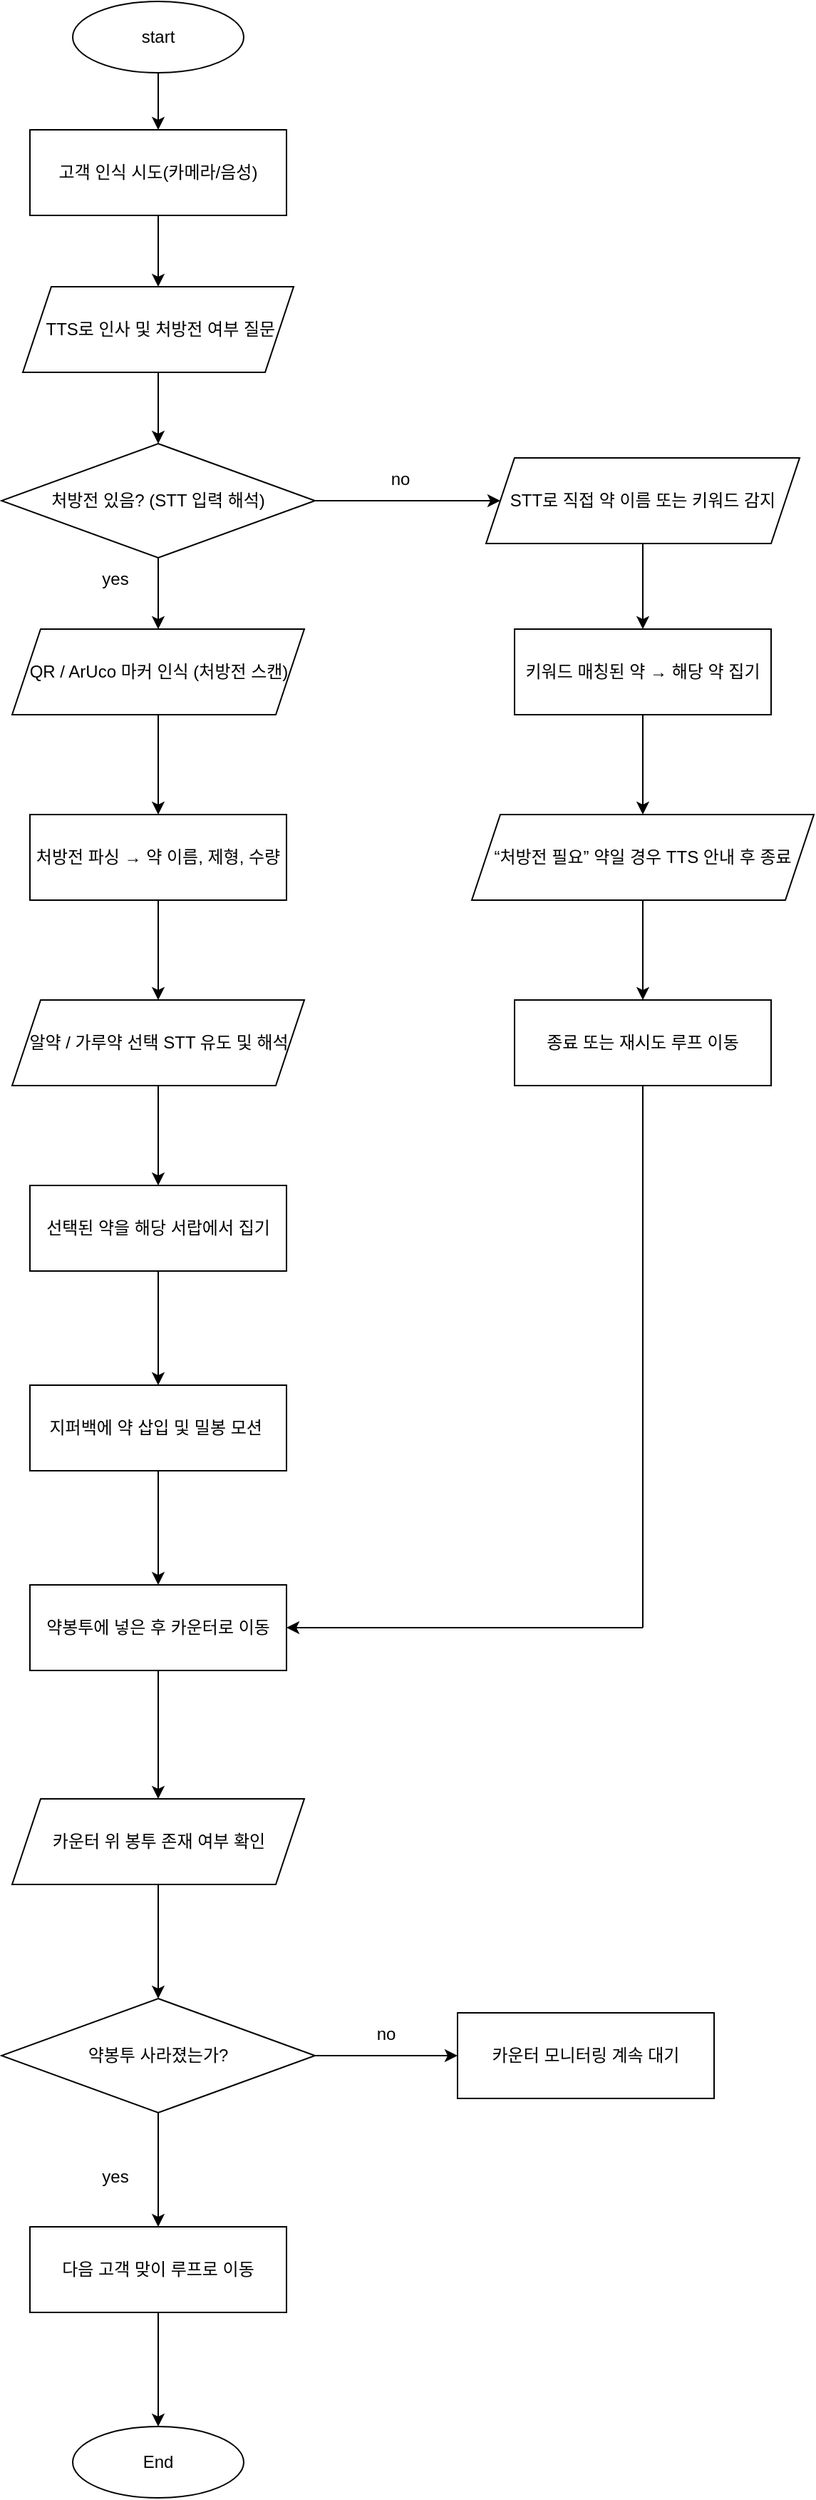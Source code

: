 <mxfile>
    <diagram id="zte6P2qXKES2HCtuZe63" name="Page-1">
        <mxGraphModel dx="682" dy="766" grid="1" gridSize="10" guides="1" tooltips="1" connect="1" arrows="1" fold="1" page="1" pageScale="1" pageWidth="850" pageHeight="1100" math="0" shadow="0">
            <root>
                <mxCell id="0"/>
                <mxCell id="1" parent="0"/>
                <mxCell id="17" value="" style="edgeStyle=none;html=1;" edge="1" parent="1" source="2" target="3">
                    <mxGeometry relative="1" as="geometry"/>
                </mxCell>
                <mxCell id="2" value="start" style="ellipse;whiteSpace=wrap;html=1;" vertex="1" parent="1">
                    <mxGeometry x="340" y="20" width="120" height="50" as="geometry"/>
                </mxCell>
                <mxCell id="18" value="" style="edgeStyle=none;html=1;" edge="1" parent="1" source="3" target="4">
                    <mxGeometry relative="1" as="geometry"/>
                </mxCell>
                <mxCell id="3" value="고객 인식 시도(카메라/음성)" style="rounded=0;whiteSpace=wrap;html=1;" vertex="1" parent="1">
                    <mxGeometry x="310" y="110" width="180" height="60" as="geometry"/>
                </mxCell>
                <mxCell id="19" value="" style="edgeStyle=none;html=1;" edge="1" parent="1" source="4" target="5">
                    <mxGeometry relative="1" as="geometry"/>
                </mxCell>
                <mxCell id="4" value="&amp;nbsp;TTS로 인사 및 처방전 여부 질문" style="shape=parallelogram;perimeter=parallelogramPerimeter;whiteSpace=wrap;html=1;fixedSize=1;" vertex="1" parent="1">
                    <mxGeometry x="305" y="220" width="190" height="60" as="geometry"/>
                </mxCell>
                <mxCell id="20" value="" style="edgeStyle=none;html=1;" edge="1" parent="1" source="5" target="6">
                    <mxGeometry relative="1" as="geometry"/>
                </mxCell>
                <mxCell id="5" value="처방전 있음? (STT 입력 해석)" style="rhombus;whiteSpace=wrap;html=1;" vertex="1" parent="1">
                    <mxGeometry x="290" y="330" width="220" height="80" as="geometry"/>
                </mxCell>
                <mxCell id="22" value="" style="edgeStyle=none;html=1;" edge="1" parent="1" source="6" target="7">
                    <mxGeometry relative="1" as="geometry"/>
                </mxCell>
                <mxCell id="6" value="QR / ArUco 마커 인식 (처방전 스캔)" style="shape=parallelogram;perimeter=parallelogramPerimeter;whiteSpace=wrap;html=1;fixedSize=1;" vertex="1" parent="1">
                    <mxGeometry x="297.5" y="460" width="205" height="60" as="geometry"/>
                </mxCell>
                <mxCell id="23" value="" style="edgeStyle=none;html=1;" edge="1" parent="1" source="7" target="8">
                    <mxGeometry relative="1" as="geometry"/>
                </mxCell>
                <mxCell id="7" value="처방전 파싱 → 약 이름, 제형, 수량" style="rounded=0;whiteSpace=wrap;html=1;" vertex="1" parent="1">
                    <mxGeometry x="310" y="590" width="180" height="60" as="geometry"/>
                </mxCell>
                <mxCell id="24" value="" style="edgeStyle=none;html=1;" edge="1" parent="1" source="8" target="9">
                    <mxGeometry relative="1" as="geometry"/>
                </mxCell>
                <mxCell id="8" value="알약 / 가루약 선택 STT 유도 및 해석" style="shape=parallelogram;perimeter=parallelogramPerimeter;whiteSpace=wrap;html=1;fixedSize=1;" vertex="1" parent="1">
                    <mxGeometry x="297.5" y="720" width="205" height="60" as="geometry"/>
                </mxCell>
                <mxCell id="25" value="" style="edgeStyle=none;html=1;" edge="1" parent="1" source="9" target="10">
                    <mxGeometry relative="1" as="geometry"/>
                </mxCell>
                <mxCell id="9" value="선택된 약을 해당 서랍에서 집기" style="rounded=0;whiteSpace=wrap;html=1;" vertex="1" parent="1">
                    <mxGeometry x="310" y="850" width="180" height="60" as="geometry"/>
                </mxCell>
                <mxCell id="26" value="" style="edgeStyle=none;html=1;" edge="1" parent="1" source="10" target="11">
                    <mxGeometry relative="1" as="geometry"/>
                </mxCell>
                <mxCell id="10" value="지퍼백에 약 삽입 및 밀봉 모션&amp;nbsp;" style="rounded=0;whiteSpace=wrap;html=1;" vertex="1" parent="1">
                    <mxGeometry x="310" y="990" width="180" height="60" as="geometry"/>
                </mxCell>
                <mxCell id="27" value="" style="edgeStyle=none;html=1;" edge="1" parent="1" source="11" target="12">
                    <mxGeometry relative="1" as="geometry"/>
                </mxCell>
                <mxCell id="11" value="약봉투에 넣은 후 카운터로 이동" style="rounded=0;whiteSpace=wrap;html=1;" vertex="1" parent="1">
                    <mxGeometry x="310" y="1130" width="180" height="60" as="geometry"/>
                </mxCell>
                <mxCell id="28" value="" style="edgeStyle=none;html=1;" edge="1" parent="1" source="12" target="13">
                    <mxGeometry relative="1" as="geometry"/>
                </mxCell>
                <mxCell id="12" value="카운터 위 봉투 존재 여부 확인" style="shape=parallelogram;perimeter=parallelogramPerimeter;whiteSpace=wrap;html=1;fixedSize=1;" vertex="1" parent="1">
                    <mxGeometry x="297.5" y="1280" width="205" height="60" as="geometry"/>
                </mxCell>
                <mxCell id="13" value="약봉투 사라졌는가?" style="rhombus;whiteSpace=wrap;html=1;" vertex="1" parent="1">
                    <mxGeometry x="290" y="1420" width="220" height="80" as="geometry"/>
                </mxCell>
                <mxCell id="16" value="End" style="ellipse;whiteSpace=wrap;html=1;" vertex="1" parent="1">
                    <mxGeometry x="340" y="1720" width="120" height="50" as="geometry"/>
                </mxCell>
                <mxCell id="21" value="yes" style="text;html=1;align=center;verticalAlign=middle;whiteSpace=wrap;rounded=0;" vertex="1" parent="1">
                    <mxGeometry x="340" y="410" width="60" height="30" as="geometry"/>
                </mxCell>
                <mxCell id="33" value="" style="group" vertex="1" connectable="0" parent="1">
                    <mxGeometry x="310" y="1500" width="390" height="160" as="geometry"/>
                </mxCell>
                <mxCell id="14" value="다음 고객 맞이 루프로 이동" style="rounded=0;whiteSpace=wrap;html=1;" vertex="1" parent="33">
                    <mxGeometry y="80" width="180" height="60" as="geometry"/>
                </mxCell>
                <mxCell id="31" value="" style="endArrow=classic;html=1;" edge="1" parent="33" target="14">
                    <mxGeometry width="50" height="50" relative="1" as="geometry">
                        <mxPoint x="90" as="sourcePoint"/>
                        <mxPoint x="190" y="40" as="targetPoint"/>
                    </mxGeometry>
                </mxCell>
                <mxCell id="34" value="yes" style="text;html=1;align=center;verticalAlign=middle;whiteSpace=wrap;rounded=0;" vertex="1" parent="33">
                    <mxGeometry x="30" y="30" width="60" height="30" as="geometry"/>
                </mxCell>
                <mxCell id="32" value="" style="endArrow=classic;html=1;" edge="1" parent="33">
                    <mxGeometry width="50" height="50" relative="1" as="geometry">
                        <mxPoint x="200" y="-40" as="sourcePoint"/>
                        <mxPoint x="300" y="-40" as="targetPoint"/>
                    </mxGeometry>
                </mxCell>
                <mxCell id="15" value="카운터 모니터링 계속 대기" style="rounded=0;whiteSpace=wrap;html=1;" vertex="1" parent="1">
                    <mxGeometry x="610" y="1430" width="180" height="60" as="geometry"/>
                </mxCell>
                <mxCell id="38" value="no" style="text;html=1;align=center;verticalAlign=middle;whiteSpace=wrap;rounded=0;" vertex="1" parent="1">
                    <mxGeometry x="530" y="1430" width="60" height="30" as="geometry"/>
                </mxCell>
                <mxCell id="40" value="" style="edgeStyle=none;html=1;" edge="1" parent="1" source="14" target="16">
                    <mxGeometry relative="1" as="geometry"/>
                </mxCell>
                <mxCell id="48" value="" style="edgeStyle=none;html=1;" edge="1" parent="1" source="41" target="47">
                    <mxGeometry relative="1" as="geometry"/>
                </mxCell>
                <mxCell id="41" value="STT로 직접 약 이름 또는 키워드 감지" style="shape=parallelogram;perimeter=parallelogramPerimeter;whiteSpace=wrap;html=1;fixedSize=1;" vertex="1" parent="1">
                    <mxGeometry x="630" y="340" width="220" height="60" as="geometry"/>
                </mxCell>
                <mxCell id="42" value="" style="endArrow=classic;html=1;entryX=0;entryY=0.5;entryDx=0;entryDy=0;" edge="1" parent="1" target="41">
                    <mxGeometry width="50" height="50" relative="1" as="geometry">
                        <mxPoint x="510" y="370" as="sourcePoint"/>
                        <mxPoint x="600" y="370" as="targetPoint"/>
                    </mxGeometry>
                </mxCell>
                <mxCell id="44" value="no" style="text;html=1;align=center;verticalAlign=middle;whiteSpace=wrap;rounded=0;" vertex="1" parent="1">
                    <mxGeometry x="540" y="340" width="60" height="30" as="geometry"/>
                </mxCell>
                <mxCell id="50" value="" style="edgeStyle=none;html=1;" edge="1" parent="1" source="47" target="49">
                    <mxGeometry relative="1" as="geometry"/>
                </mxCell>
                <mxCell id="47" value="키워드 매칭된 약 → 해당 약 집기" style="rounded=0;whiteSpace=wrap;html=1;" vertex="1" parent="1">
                    <mxGeometry x="650" y="460" width="180" height="60" as="geometry"/>
                </mxCell>
                <mxCell id="52" value="" style="edgeStyle=none;html=1;" edge="1" parent="1" source="49" target="51">
                    <mxGeometry relative="1" as="geometry"/>
                </mxCell>
                <mxCell id="49" value="“처방전 필요” 약일 경우 TTS 안내 후 종료" style="shape=parallelogram;perimeter=parallelogramPerimeter;whiteSpace=wrap;html=1;fixedSize=1;" vertex="1" parent="1">
                    <mxGeometry x="620" y="590" width="240" height="60" as="geometry"/>
                </mxCell>
                <mxCell id="51" value="종료 또는 재시도 루프 이동" style="rounded=0;whiteSpace=wrap;html=1;" vertex="1" parent="1">
                    <mxGeometry x="650" y="720" width="180" height="60" as="geometry"/>
                </mxCell>
                <mxCell id="54" value="" style="endArrow=none;html=1;" edge="1" parent="1">
                    <mxGeometry width="50" height="50" relative="1" as="geometry">
                        <mxPoint x="740" y="1160" as="sourcePoint"/>
                        <mxPoint x="740" y="780" as="targetPoint"/>
                    </mxGeometry>
                </mxCell>
                <mxCell id="55" value="" style="endArrow=classic;html=1;" edge="1" parent="1" target="11">
                    <mxGeometry width="50" height="50" relative="1" as="geometry">
                        <mxPoint x="740" y="1160" as="sourcePoint"/>
                        <mxPoint x="790" y="1110" as="targetPoint"/>
                    </mxGeometry>
                </mxCell>
            </root>
        </mxGraphModel>
    </diagram>
</mxfile>